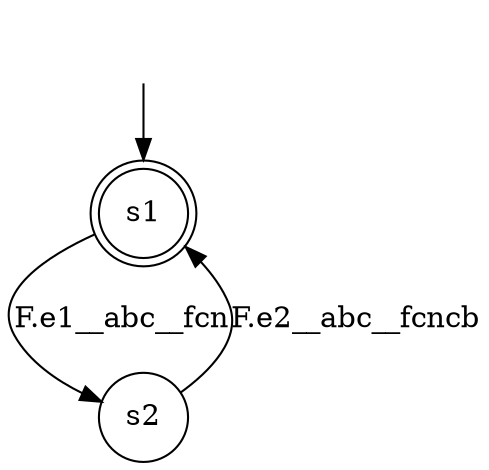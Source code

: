 digraph automaton {
	1 [label=<s1> shape="doublecircle"];
	2 [label=<s2> shape="circle"];
	__init1 [label=<> shape="none"];
	__init1 -> 1;
	1 -> 2 [label=<F.e1__abc__fcn> id="1-0-2"];
	2 -> 1 [label=<F.e2__abc__fcncb> id="2-0-1"];
}
